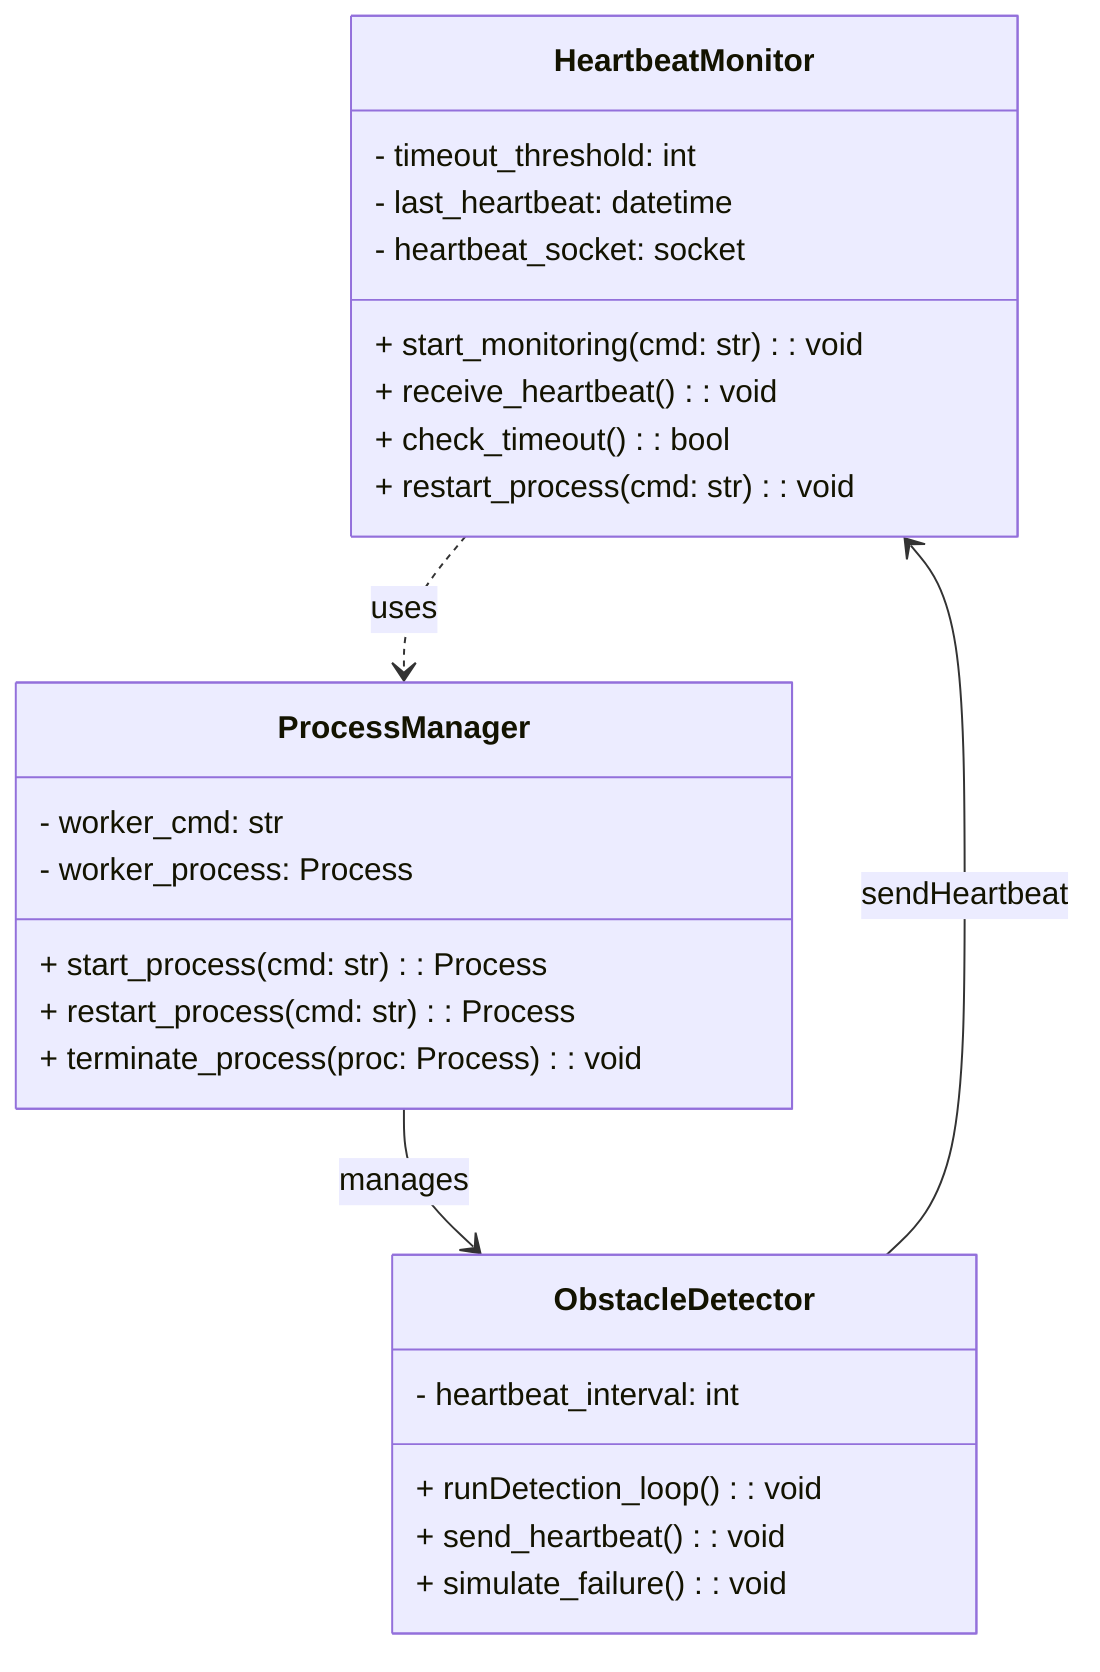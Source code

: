 classDiagram
    class HeartbeatMonitor {
        - timeout_threshold: int
        - last_heartbeat: datetime
        - heartbeat_socket: socket
        + start_monitoring(cmd: str): void
        + receive_heartbeat(): void
        + check_timeout(): bool
        + restart_process(cmd: str): void
    }

    class ProcessManager {
        - worker_cmd: str
        - worker_process: Process
        + start_process(cmd: str): Process
        + restart_process(cmd: str): Process
        + terminate_process(proc: Process): void
    }

    class ObstacleDetector {
        - heartbeat_interval: int
        + runDetection_loop(): void
        + send_heartbeat(): void
        + simulate_failure(): void
    }

    HeartbeatMonitor ..> ProcessManager : uses
    ProcessManager --> ObstacleDetector : manages
    ObstacleDetector --> HeartbeatMonitor : sendHeartbeat